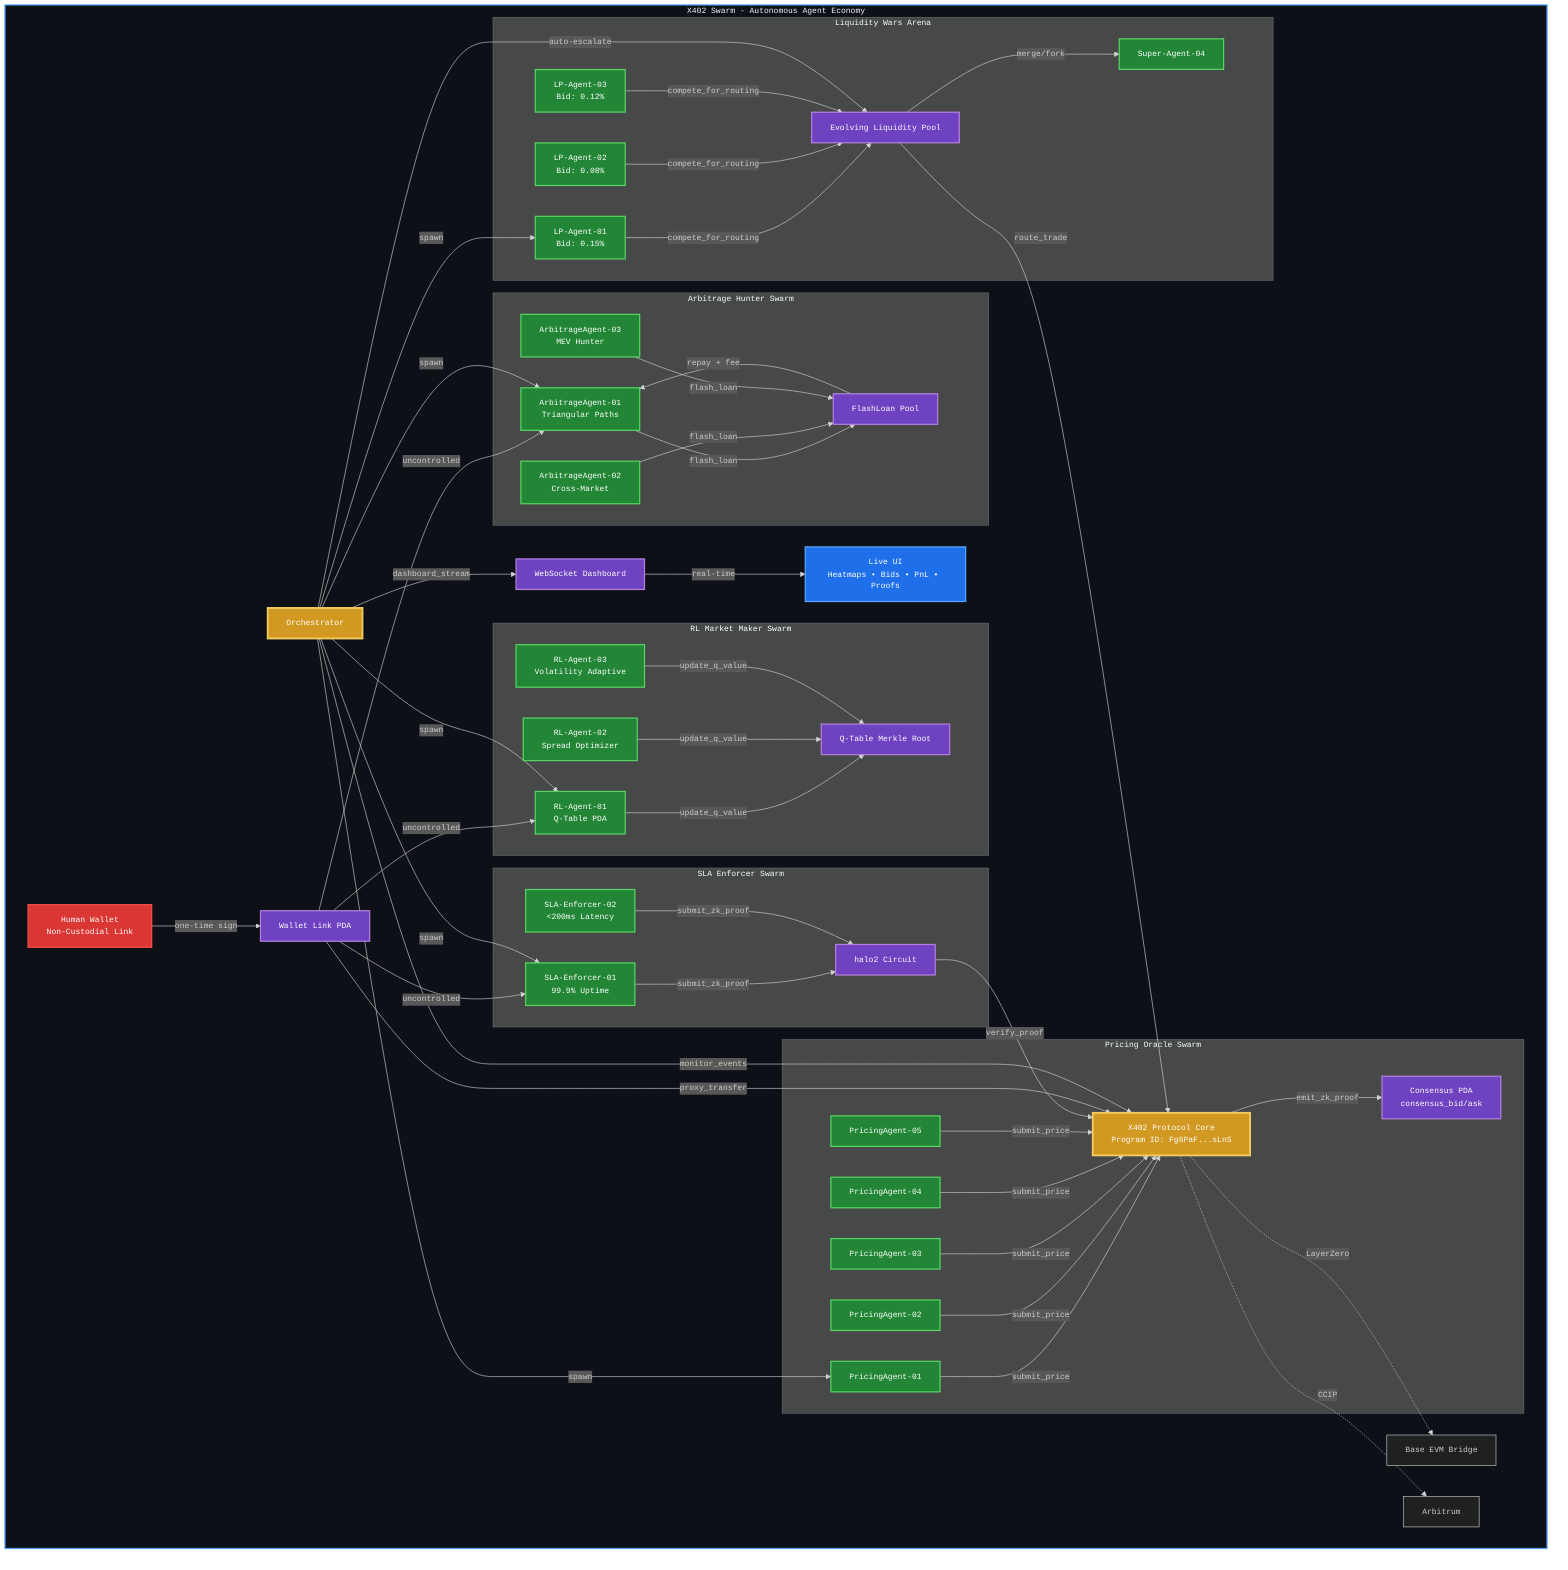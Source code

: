 %%{init: {'theme':'dark','themeVariables':{'fontSize':'13px','fontFamily':'monospace'}}}%%
graph TD
    %% ---- Outer container (no style in title) ----
    subgraph outer[X402 Swarm - Autonomous Agent Economy]
        X402[X402 Protocol Core<br/>Program ID: Fg6PaF...sLnS]:::core
        Swarm[Orchestrator]:::core

        %% ---- Pricing Oracle Swarm ----
        subgraph pricing[Pricing Oracle Swarm]
            PO1[PricingAgent-01] -->|submit_price| X402
            PO2[PricingAgent-02] -->|submit_price| X402
            PO3[PricingAgent-03] -->|submit_price| X402
            PO4[PricingAgent-04] -->|submit_price| X402
            PO5[PricingAgent-05] -->|submit_price| X402
            POC[Consensus PDA<br/>consensus_bid/ask]:::pda
            X402 -->|emit_zk_proof| POC
        end

        %% ---- Arbitrage Hunter Swarm ----
        subgraph arbitrage[Arbitrage Hunter Swarm]
            ARB1[ArbitrageAgent-01<br/>Triangular Paths] -->|flash_loan| FL[FlashLoan Pool]:::pda
            ARB2[ArbitrageAgent-02<br/>Cross-Market] -->|flash_loan| FL
            ARB3[ArbitrageAgent-03<br/>MEV Hunter] -->|flash_loan| FL
            FL -->|repay + fee| ARB1
        end

        %% ---- RL Market Maker Swarm ----
        subgraph rl[RL Market Maker Swarm]
            RL1[RL-Agent-01<br/>Q-Table PDA] -->|update_q_value| Q1[Q-Table Merkle Root]:::pda
            RL2[RL-Agent-02<br/>Spread Optimizer] -->|update_q_value| Q1
            RL3[RL-Agent-03<br/>Volatility Adaptive] -->|update_q_value| Q1
        end

        %% ---- SLA Enforcer Swarm ----
        subgraph sla[SLA Enforcer Swarm]
            SLA1[SLA-Enforcer-01<br/>99.9% Uptime] -->|submit_zk_proof| ZK1[halo2 Circuit]:::pda
            SLA2[SLA-Enforcer-02<br/><200ms Latency] -->|submit_zk_proof| ZK1
            ZK1 -->|verify_proof| X402
        end

        %% ---- Liquidity Wars Arena ----
        subgraph liquidity[Liquidity Wars Arena]
            LP1[LP-Agent-01<br/>Bid: 0.15%] -->|compete_for_routing| ELP[Evolving Liquidity Pool]:::pda
            LP2[LP-Agent-02<br/>Bid: 0.08%] -->|compete_for_routing| ELP
            LP3[LP-Agent-03<br/>Bid: 0.12%] -->|compete_for_routing| ELP
            ELP -->|route_trade| X402
            ELP -->|merge/fork| LP4[Super-Agent-04]
        end

        %% ---- Human Integration ----
        HUMAN[Human Wallet<br/>Non-Custodial Link] -->|one-time sign| LINK[Wallet Link PDA]:::pda
        LINK -->|proxy_transfer| X402
        LINK -->|uncontrolled| ARB1
        LINK -->|uncontrolled| RL1
        LINK -->|uncontrolled| SLA1

        %% ---- Orchestrator Hub ----
        Swarm -->|spawn| PO1
        Swarm -->|spawn| ARB1
        Swarm -->|spawn| RL1
        Swarm -->|spawn| SLA1
        Swarm -->|spawn| LP1
        Swarm -->|monitor_events| X402
        Swarm -->|auto-escalate| ELP
        Swarm -->|dashboard_stream| DASH[WebSocket Dashboard]:::pda

        %% ---- Dashboard ----
        DASH -->|real-time| UI["Live UI<br/>Heatmaps • Bids • PnL • Proofs"]:::ui

        %% ---- Cross-Chain Bridge ----
        X402 -.->|LayerZero| BASE[Base EVM Bridge]
        X402 -.->|CCIP| ARB[Arbitrum]

        %% ---- Click handlers ----
        click PO1 "animate('pricing','PO1','Submitting price...')"
        click PO2 "animate('pricing','PO2','Submitting price...')"
        click PO3 "animate('pricing','PO3','Submitting price...')"
        click PO4 "animate('pricing','PO4','Submitting price...')"
        click PO5 "animate('pricing','PO5','Submitting price...')"
        click ARB1 "animate('arbitrage','ARB1','Executing triangular arbitrage...')"
        click ARB2 "animate('arbitrage','ARB2','Scanning cross-market...')"
        click ARB3 "animate('arbitrage','ARB3','Hunting MEV...')"
        click RL1 "animate('rl','RL1','Updating Q-value...')"
        click RL2 "animate('rl','RL2','Optimizing spread...')"
        click RL3 "animate('rl','RL3','Adapting to volatility...')"
        click SLA1 "animate('sla','SLA1','Submitting ZK proof...')"
        click SLA2 "animate('sla','SLA2','Submitting latency proof...')"
        click LP1 "animate('liquidity','LP1','Competing for routing...')"
        click LP2 "animate('liquidity','LP2','Competing for routing...')"
        click LP3 "animate('liquidity','LP3','Competing for routing...')"
        click ELP "animate('liquidity','ELP','Routing trade...')"
        click HUMAN "animate('human','HUMAN','One-time wallet link...')"
        click LINK "animate('human','LINK','Proxying transfer...')"
        click DASH "animate('dashboard','DASH','Streaming real-time data...')"
        click UI "animate('dashboard','UI','Updating UI...')"

        %% ---- Styling (APPLIED TO OUTER SUBGRAPH) ----
        style outer fill:#0d1117,stroke:#58a6ff,stroke-width:2px,color:#f0f6fc
    end

    %% ---- Class Definitions (outside subgraph) ----
    classDef core fill:#d29922,stroke:#f2cc60,stroke-width:3px,color:#fff
    classDef pda fill:#6f42c1,stroke:#b57edc,stroke-width:2px,color:#fff
    classDef agent fill:#238636,stroke:#56d364,stroke-width:2px,color:#fff
    classDef human fill:#da3633,stroke:#f85149,stroke-width:2px,color:#fff
    classDef ui fill:#1f6feb,stroke:#58a6ff,stroke-width:2px,color:#fff

    class PO1,PO2,PO3,PO4,PO5,ARB1,ARB2,ARB3,RL1,RL2,RL3,SLA1,SLA2,LP1,LP2,LP3,LP4 agent
    class POC,Q1,ZK1,LINK,ELP,DASH pda
    class X402,Swarm core
    class HUMAN human
    class UI ui
